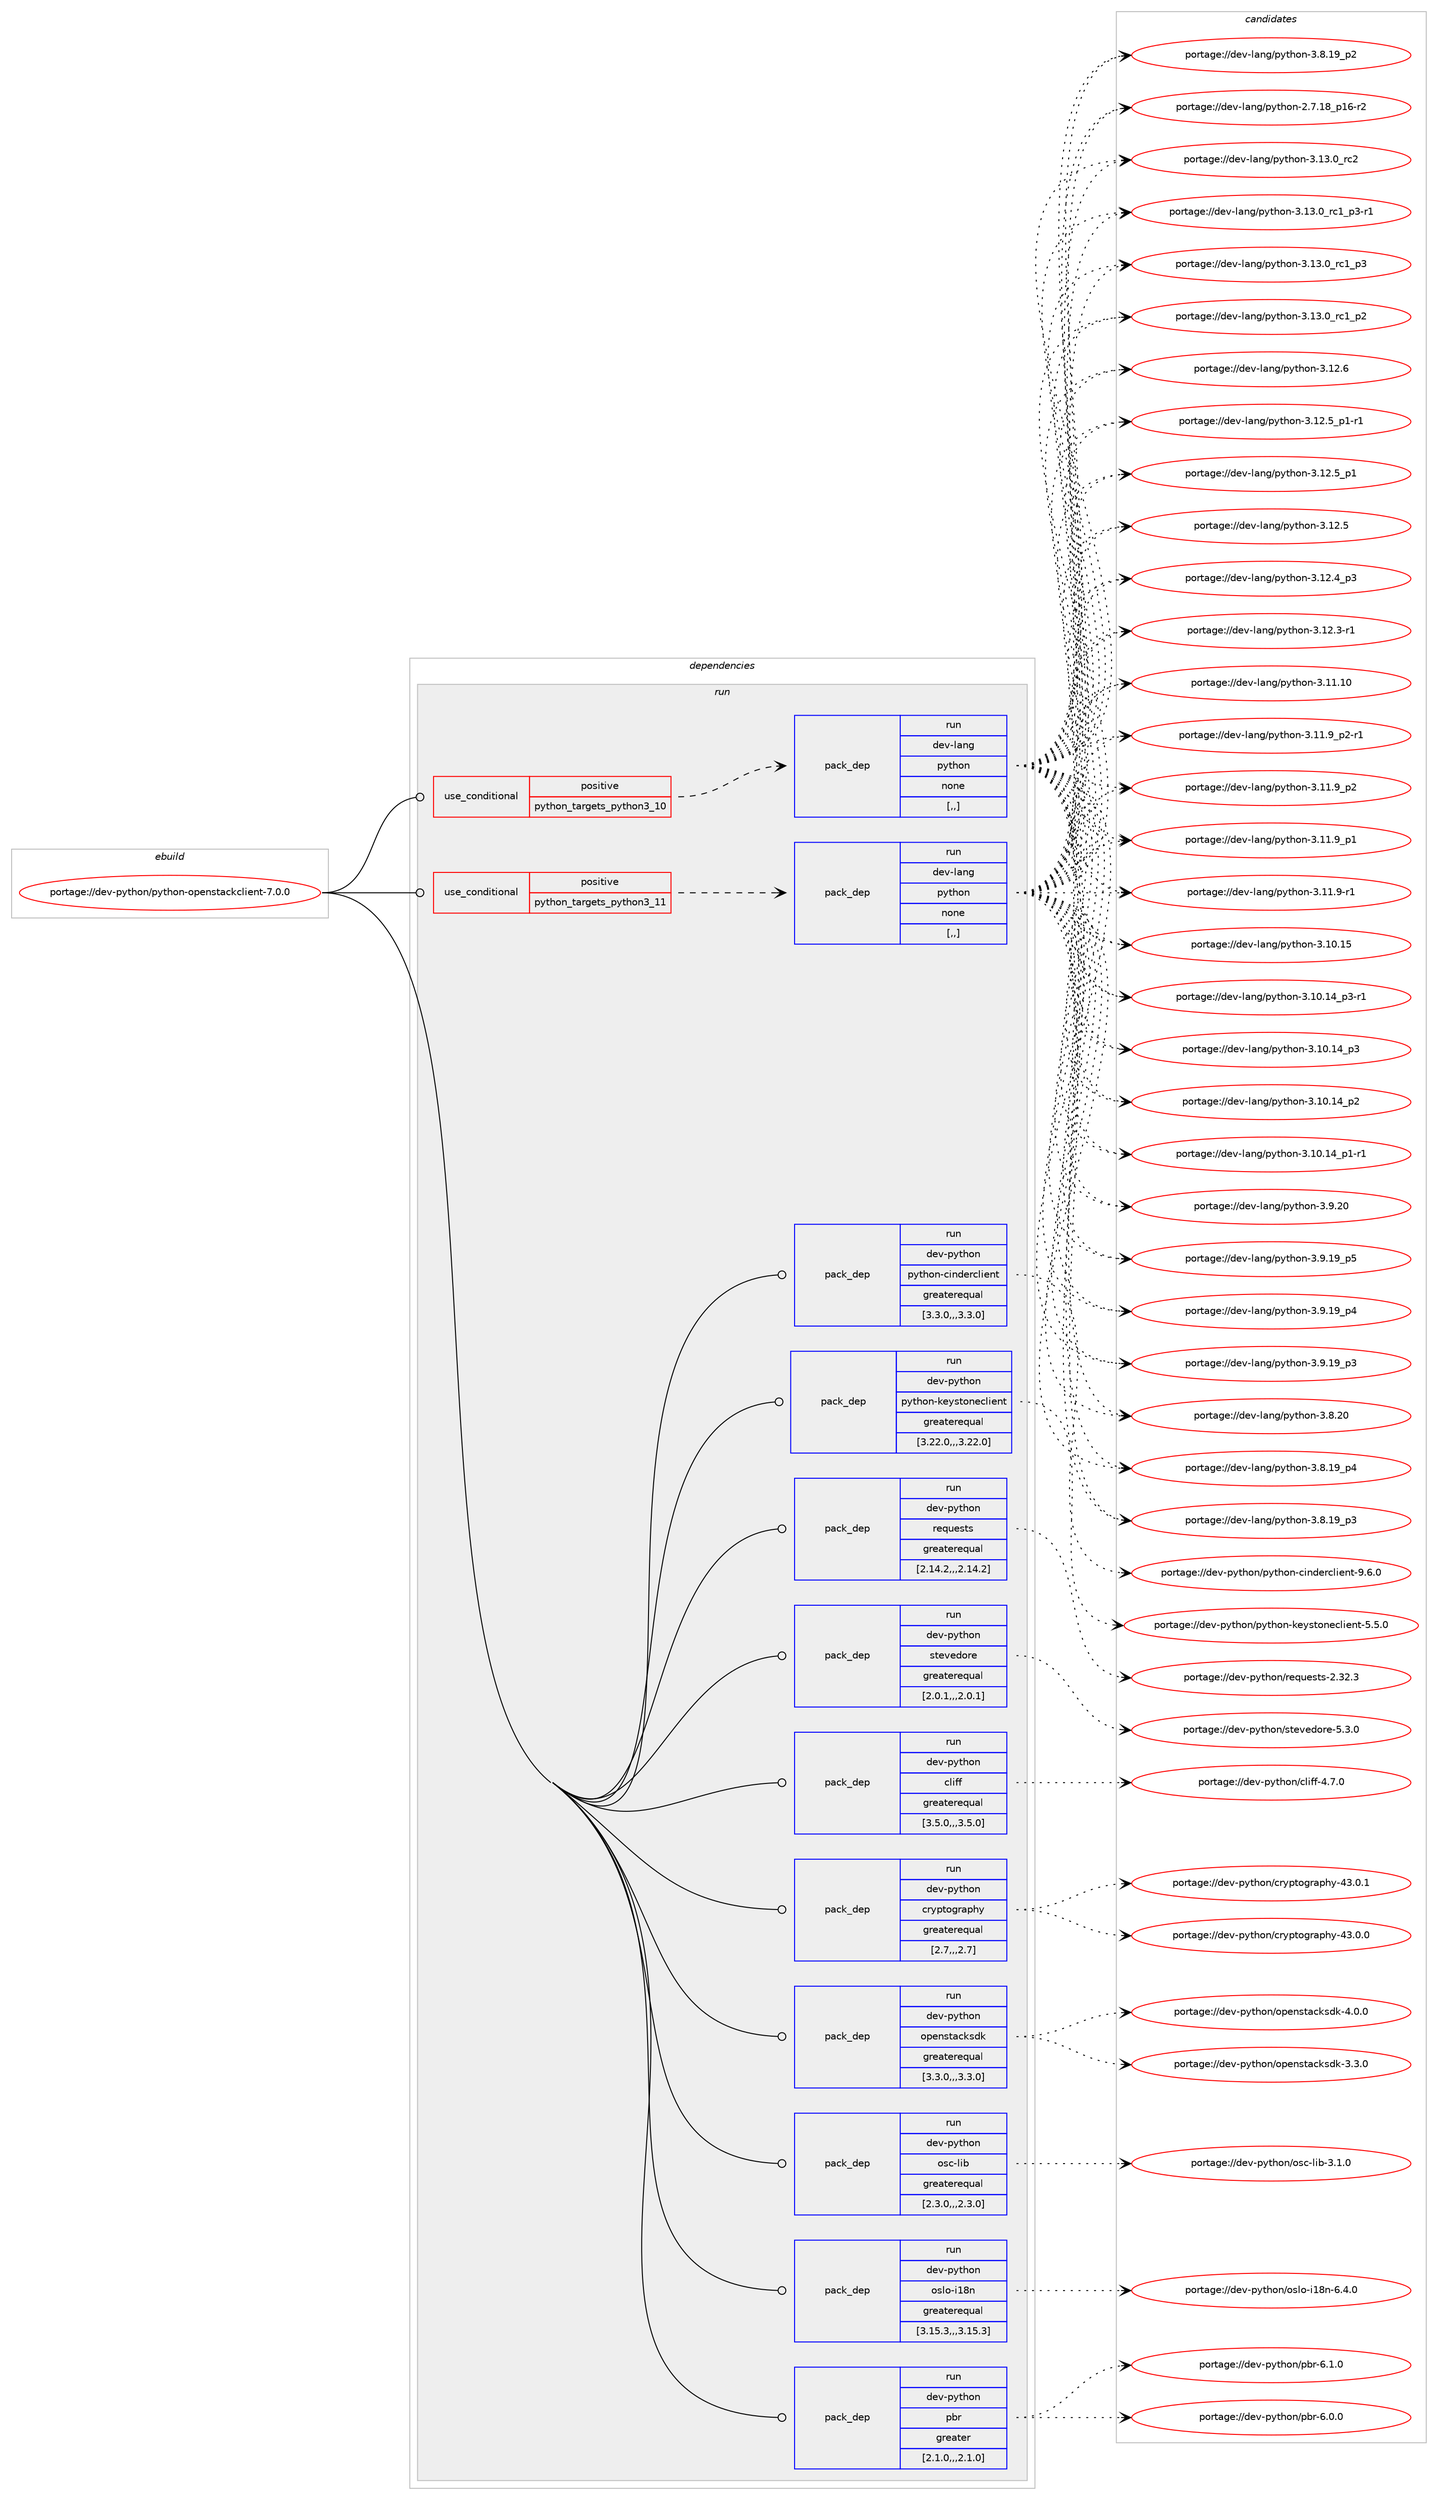 digraph prolog {

# *************
# Graph options
# *************

newrank=true;
concentrate=true;
compound=true;
graph [rankdir=LR,fontname=Helvetica,fontsize=10,ranksep=1.5];#, ranksep=2.5, nodesep=0.2];
edge  [arrowhead=vee];
node  [fontname=Helvetica,fontsize=10];

# **********
# The ebuild
# **********

subgraph cluster_leftcol {
color=gray;
label=<<i>ebuild</i>>;
id [label="portage://dev-python/python-openstackclient-7.0.0", color=red, width=4, href="../dev-python/python-openstackclient-7.0.0.svg"];
}

# ****************
# The dependencies
# ****************

subgraph cluster_midcol {
color=gray;
label=<<i>dependencies</i>>;
subgraph cluster_compile {
fillcolor="#eeeeee";
style=filled;
label=<<i>compile</i>>;
}
subgraph cluster_compileandrun {
fillcolor="#eeeeee";
style=filled;
label=<<i>compile and run</i>>;
}
subgraph cluster_run {
fillcolor="#eeeeee";
style=filled;
label=<<i>run</i>>;
subgraph cond168972 {
dependency655497 [label=<<TABLE BORDER="0" CELLBORDER="1" CELLSPACING="0" CELLPADDING="4"><TR><TD ROWSPAN="3" CELLPADDING="10">use_conditional</TD></TR><TR><TD>positive</TD></TR><TR><TD>python_targets_python3_10</TD></TR></TABLE>>, shape=none, color=red];
subgraph pack481667 {
dependency655498 [label=<<TABLE BORDER="0" CELLBORDER="1" CELLSPACING="0" CELLPADDING="4" WIDTH="220"><TR><TD ROWSPAN="6" CELLPADDING="30">pack_dep</TD></TR><TR><TD WIDTH="110">run</TD></TR><TR><TD>dev-lang</TD></TR><TR><TD>python</TD></TR><TR><TD>none</TD></TR><TR><TD>[,,]</TD></TR></TABLE>>, shape=none, color=blue];
}
dependency655497:e -> dependency655498:w [weight=20,style="dashed",arrowhead="vee"];
}
id:e -> dependency655497:w [weight=20,style="solid",arrowhead="odot"];
subgraph cond168973 {
dependency655499 [label=<<TABLE BORDER="0" CELLBORDER="1" CELLSPACING="0" CELLPADDING="4"><TR><TD ROWSPAN="3" CELLPADDING="10">use_conditional</TD></TR><TR><TD>positive</TD></TR><TR><TD>python_targets_python3_11</TD></TR></TABLE>>, shape=none, color=red];
subgraph pack481668 {
dependency655500 [label=<<TABLE BORDER="0" CELLBORDER="1" CELLSPACING="0" CELLPADDING="4" WIDTH="220"><TR><TD ROWSPAN="6" CELLPADDING="30">pack_dep</TD></TR><TR><TD WIDTH="110">run</TD></TR><TR><TD>dev-lang</TD></TR><TR><TD>python</TD></TR><TR><TD>none</TD></TR><TR><TD>[,,]</TD></TR></TABLE>>, shape=none, color=blue];
}
dependency655499:e -> dependency655500:w [weight=20,style="dashed",arrowhead="vee"];
}
id:e -> dependency655499:w [weight=20,style="solid",arrowhead="odot"];
subgraph pack481669 {
dependency655501 [label=<<TABLE BORDER="0" CELLBORDER="1" CELLSPACING="0" CELLPADDING="4" WIDTH="220"><TR><TD ROWSPAN="6" CELLPADDING="30">pack_dep</TD></TR><TR><TD WIDTH="110">run</TD></TR><TR><TD>dev-python</TD></TR><TR><TD>cliff</TD></TR><TR><TD>greaterequal</TD></TR><TR><TD>[3.5.0,,,3.5.0]</TD></TR></TABLE>>, shape=none, color=blue];
}
id:e -> dependency655501:w [weight=20,style="solid",arrowhead="odot"];
subgraph pack481670 {
dependency655502 [label=<<TABLE BORDER="0" CELLBORDER="1" CELLSPACING="0" CELLPADDING="4" WIDTH="220"><TR><TD ROWSPAN="6" CELLPADDING="30">pack_dep</TD></TR><TR><TD WIDTH="110">run</TD></TR><TR><TD>dev-python</TD></TR><TR><TD>cryptography</TD></TR><TR><TD>greaterequal</TD></TR><TR><TD>[2.7,,,2.7]</TD></TR></TABLE>>, shape=none, color=blue];
}
id:e -> dependency655502:w [weight=20,style="solid",arrowhead="odot"];
subgraph pack481671 {
dependency655503 [label=<<TABLE BORDER="0" CELLBORDER="1" CELLSPACING="0" CELLPADDING="4" WIDTH="220"><TR><TD ROWSPAN="6" CELLPADDING="30">pack_dep</TD></TR><TR><TD WIDTH="110">run</TD></TR><TR><TD>dev-python</TD></TR><TR><TD>openstacksdk</TD></TR><TR><TD>greaterequal</TD></TR><TR><TD>[3.3.0,,,3.3.0]</TD></TR></TABLE>>, shape=none, color=blue];
}
id:e -> dependency655503:w [weight=20,style="solid",arrowhead="odot"];
subgraph pack481672 {
dependency655504 [label=<<TABLE BORDER="0" CELLBORDER="1" CELLSPACING="0" CELLPADDING="4" WIDTH="220"><TR><TD ROWSPAN="6" CELLPADDING="30">pack_dep</TD></TR><TR><TD WIDTH="110">run</TD></TR><TR><TD>dev-python</TD></TR><TR><TD>osc-lib</TD></TR><TR><TD>greaterequal</TD></TR><TR><TD>[2.3.0,,,2.3.0]</TD></TR></TABLE>>, shape=none, color=blue];
}
id:e -> dependency655504:w [weight=20,style="solid",arrowhead="odot"];
subgraph pack481673 {
dependency655505 [label=<<TABLE BORDER="0" CELLBORDER="1" CELLSPACING="0" CELLPADDING="4" WIDTH="220"><TR><TD ROWSPAN="6" CELLPADDING="30">pack_dep</TD></TR><TR><TD WIDTH="110">run</TD></TR><TR><TD>dev-python</TD></TR><TR><TD>oslo-i18n</TD></TR><TR><TD>greaterequal</TD></TR><TR><TD>[3.15.3,,,3.15.3]</TD></TR></TABLE>>, shape=none, color=blue];
}
id:e -> dependency655505:w [weight=20,style="solid",arrowhead="odot"];
subgraph pack481674 {
dependency655506 [label=<<TABLE BORDER="0" CELLBORDER="1" CELLSPACING="0" CELLPADDING="4" WIDTH="220"><TR><TD ROWSPAN="6" CELLPADDING="30">pack_dep</TD></TR><TR><TD WIDTH="110">run</TD></TR><TR><TD>dev-python</TD></TR><TR><TD>pbr</TD></TR><TR><TD>greater</TD></TR><TR><TD>[2.1.0,,,2.1.0]</TD></TR></TABLE>>, shape=none, color=blue];
}
id:e -> dependency655506:w [weight=20,style="solid",arrowhead="odot"];
subgraph pack481675 {
dependency655507 [label=<<TABLE BORDER="0" CELLBORDER="1" CELLSPACING="0" CELLPADDING="4" WIDTH="220"><TR><TD ROWSPAN="6" CELLPADDING="30">pack_dep</TD></TR><TR><TD WIDTH="110">run</TD></TR><TR><TD>dev-python</TD></TR><TR><TD>python-cinderclient</TD></TR><TR><TD>greaterequal</TD></TR><TR><TD>[3.3.0,,,3.3.0]</TD></TR></TABLE>>, shape=none, color=blue];
}
id:e -> dependency655507:w [weight=20,style="solid",arrowhead="odot"];
subgraph pack481676 {
dependency655508 [label=<<TABLE BORDER="0" CELLBORDER="1" CELLSPACING="0" CELLPADDING="4" WIDTH="220"><TR><TD ROWSPAN="6" CELLPADDING="30">pack_dep</TD></TR><TR><TD WIDTH="110">run</TD></TR><TR><TD>dev-python</TD></TR><TR><TD>python-keystoneclient</TD></TR><TR><TD>greaterequal</TD></TR><TR><TD>[3.22.0,,,3.22.0]</TD></TR></TABLE>>, shape=none, color=blue];
}
id:e -> dependency655508:w [weight=20,style="solid",arrowhead="odot"];
subgraph pack481677 {
dependency655509 [label=<<TABLE BORDER="0" CELLBORDER="1" CELLSPACING="0" CELLPADDING="4" WIDTH="220"><TR><TD ROWSPAN="6" CELLPADDING="30">pack_dep</TD></TR><TR><TD WIDTH="110">run</TD></TR><TR><TD>dev-python</TD></TR><TR><TD>requests</TD></TR><TR><TD>greaterequal</TD></TR><TR><TD>[2.14.2,,,2.14.2]</TD></TR></TABLE>>, shape=none, color=blue];
}
id:e -> dependency655509:w [weight=20,style="solid",arrowhead="odot"];
subgraph pack481678 {
dependency655510 [label=<<TABLE BORDER="0" CELLBORDER="1" CELLSPACING="0" CELLPADDING="4" WIDTH="220"><TR><TD ROWSPAN="6" CELLPADDING="30">pack_dep</TD></TR><TR><TD WIDTH="110">run</TD></TR><TR><TD>dev-python</TD></TR><TR><TD>stevedore</TD></TR><TR><TD>greaterequal</TD></TR><TR><TD>[2.0.1,,,2.0.1]</TD></TR></TABLE>>, shape=none, color=blue];
}
id:e -> dependency655510:w [weight=20,style="solid",arrowhead="odot"];
}
}

# **************
# The candidates
# **************

subgraph cluster_choices {
rank=same;
color=gray;
label=<<i>candidates</i>>;

subgraph choice481667 {
color=black;
nodesep=1;
choice10010111845108971101034711212111610411111045514649514648951149950 [label="portage://dev-lang/python-3.13.0_rc2", color=red, width=4,href="../dev-lang/python-3.13.0_rc2.svg"];
choice1001011184510897110103471121211161041111104551464951464895114994995112514511449 [label="portage://dev-lang/python-3.13.0_rc1_p3-r1", color=red, width=4,href="../dev-lang/python-3.13.0_rc1_p3-r1.svg"];
choice100101118451089711010347112121116104111110455146495146489511499499511251 [label="portage://dev-lang/python-3.13.0_rc1_p3", color=red, width=4,href="../dev-lang/python-3.13.0_rc1_p3.svg"];
choice100101118451089711010347112121116104111110455146495146489511499499511250 [label="portage://dev-lang/python-3.13.0_rc1_p2", color=red, width=4,href="../dev-lang/python-3.13.0_rc1_p2.svg"];
choice10010111845108971101034711212111610411111045514649504654 [label="portage://dev-lang/python-3.12.6", color=red, width=4,href="../dev-lang/python-3.12.6.svg"];
choice1001011184510897110103471121211161041111104551464950465395112494511449 [label="portage://dev-lang/python-3.12.5_p1-r1", color=red, width=4,href="../dev-lang/python-3.12.5_p1-r1.svg"];
choice100101118451089711010347112121116104111110455146495046539511249 [label="portage://dev-lang/python-3.12.5_p1", color=red, width=4,href="../dev-lang/python-3.12.5_p1.svg"];
choice10010111845108971101034711212111610411111045514649504653 [label="portage://dev-lang/python-3.12.5", color=red, width=4,href="../dev-lang/python-3.12.5.svg"];
choice100101118451089711010347112121116104111110455146495046529511251 [label="portage://dev-lang/python-3.12.4_p3", color=red, width=4,href="../dev-lang/python-3.12.4_p3.svg"];
choice100101118451089711010347112121116104111110455146495046514511449 [label="portage://dev-lang/python-3.12.3-r1", color=red, width=4,href="../dev-lang/python-3.12.3-r1.svg"];
choice1001011184510897110103471121211161041111104551464949464948 [label="portage://dev-lang/python-3.11.10", color=red, width=4,href="../dev-lang/python-3.11.10.svg"];
choice1001011184510897110103471121211161041111104551464949465795112504511449 [label="portage://dev-lang/python-3.11.9_p2-r1", color=red, width=4,href="../dev-lang/python-3.11.9_p2-r1.svg"];
choice100101118451089711010347112121116104111110455146494946579511250 [label="portage://dev-lang/python-3.11.9_p2", color=red, width=4,href="../dev-lang/python-3.11.9_p2.svg"];
choice100101118451089711010347112121116104111110455146494946579511249 [label="portage://dev-lang/python-3.11.9_p1", color=red, width=4,href="../dev-lang/python-3.11.9_p1.svg"];
choice100101118451089711010347112121116104111110455146494946574511449 [label="portage://dev-lang/python-3.11.9-r1", color=red, width=4,href="../dev-lang/python-3.11.9-r1.svg"];
choice1001011184510897110103471121211161041111104551464948464953 [label="portage://dev-lang/python-3.10.15", color=red, width=4,href="../dev-lang/python-3.10.15.svg"];
choice100101118451089711010347112121116104111110455146494846495295112514511449 [label="portage://dev-lang/python-3.10.14_p3-r1", color=red, width=4,href="../dev-lang/python-3.10.14_p3-r1.svg"];
choice10010111845108971101034711212111610411111045514649484649529511251 [label="portage://dev-lang/python-3.10.14_p3", color=red, width=4,href="../dev-lang/python-3.10.14_p3.svg"];
choice10010111845108971101034711212111610411111045514649484649529511250 [label="portage://dev-lang/python-3.10.14_p2", color=red, width=4,href="../dev-lang/python-3.10.14_p2.svg"];
choice100101118451089711010347112121116104111110455146494846495295112494511449 [label="portage://dev-lang/python-3.10.14_p1-r1", color=red, width=4,href="../dev-lang/python-3.10.14_p1-r1.svg"];
choice10010111845108971101034711212111610411111045514657465048 [label="portage://dev-lang/python-3.9.20", color=red, width=4,href="../dev-lang/python-3.9.20.svg"];
choice100101118451089711010347112121116104111110455146574649579511253 [label="portage://dev-lang/python-3.9.19_p5", color=red, width=4,href="../dev-lang/python-3.9.19_p5.svg"];
choice100101118451089711010347112121116104111110455146574649579511252 [label="portage://dev-lang/python-3.9.19_p4", color=red, width=4,href="../dev-lang/python-3.9.19_p4.svg"];
choice100101118451089711010347112121116104111110455146574649579511251 [label="portage://dev-lang/python-3.9.19_p3", color=red, width=4,href="../dev-lang/python-3.9.19_p3.svg"];
choice10010111845108971101034711212111610411111045514656465048 [label="portage://dev-lang/python-3.8.20", color=red, width=4,href="../dev-lang/python-3.8.20.svg"];
choice100101118451089711010347112121116104111110455146564649579511252 [label="portage://dev-lang/python-3.8.19_p4", color=red, width=4,href="../dev-lang/python-3.8.19_p4.svg"];
choice100101118451089711010347112121116104111110455146564649579511251 [label="portage://dev-lang/python-3.8.19_p3", color=red, width=4,href="../dev-lang/python-3.8.19_p3.svg"];
choice100101118451089711010347112121116104111110455146564649579511250 [label="portage://dev-lang/python-3.8.19_p2", color=red, width=4,href="../dev-lang/python-3.8.19_p2.svg"];
choice100101118451089711010347112121116104111110455046554649569511249544511450 [label="portage://dev-lang/python-2.7.18_p16-r2", color=red, width=4,href="../dev-lang/python-2.7.18_p16-r2.svg"];
dependency655498:e -> choice10010111845108971101034711212111610411111045514649514648951149950:w [style=dotted,weight="100"];
dependency655498:e -> choice1001011184510897110103471121211161041111104551464951464895114994995112514511449:w [style=dotted,weight="100"];
dependency655498:e -> choice100101118451089711010347112121116104111110455146495146489511499499511251:w [style=dotted,weight="100"];
dependency655498:e -> choice100101118451089711010347112121116104111110455146495146489511499499511250:w [style=dotted,weight="100"];
dependency655498:e -> choice10010111845108971101034711212111610411111045514649504654:w [style=dotted,weight="100"];
dependency655498:e -> choice1001011184510897110103471121211161041111104551464950465395112494511449:w [style=dotted,weight="100"];
dependency655498:e -> choice100101118451089711010347112121116104111110455146495046539511249:w [style=dotted,weight="100"];
dependency655498:e -> choice10010111845108971101034711212111610411111045514649504653:w [style=dotted,weight="100"];
dependency655498:e -> choice100101118451089711010347112121116104111110455146495046529511251:w [style=dotted,weight="100"];
dependency655498:e -> choice100101118451089711010347112121116104111110455146495046514511449:w [style=dotted,weight="100"];
dependency655498:e -> choice1001011184510897110103471121211161041111104551464949464948:w [style=dotted,weight="100"];
dependency655498:e -> choice1001011184510897110103471121211161041111104551464949465795112504511449:w [style=dotted,weight="100"];
dependency655498:e -> choice100101118451089711010347112121116104111110455146494946579511250:w [style=dotted,weight="100"];
dependency655498:e -> choice100101118451089711010347112121116104111110455146494946579511249:w [style=dotted,weight="100"];
dependency655498:e -> choice100101118451089711010347112121116104111110455146494946574511449:w [style=dotted,weight="100"];
dependency655498:e -> choice1001011184510897110103471121211161041111104551464948464953:w [style=dotted,weight="100"];
dependency655498:e -> choice100101118451089711010347112121116104111110455146494846495295112514511449:w [style=dotted,weight="100"];
dependency655498:e -> choice10010111845108971101034711212111610411111045514649484649529511251:w [style=dotted,weight="100"];
dependency655498:e -> choice10010111845108971101034711212111610411111045514649484649529511250:w [style=dotted,weight="100"];
dependency655498:e -> choice100101118451089711010347112121116104111110455146494846495295112494511449:w [style=dotted,weight="100"];
dependency655498:e -> choice10010111845108971101034711212111610411111045514657465048:w [style=dotted,weight="100"];
dependency655498:e -> choice100101118451089711010347112121116104111110455146574649579511253:w [style=dotted,weight="100"];
dependency655498:e -> choice100101118451089711010347112121116104111110455146574649579511252:w [style=dotted,weight="100"];
dependency655498:e -> choice100101118451089711010347112121116104111110455146574649579511251:w [style=dotted,weight="100"];
dependency655498:e -> choice10010111845108971101034711212111610411111045514656465048:w [style=dotted,weight="100"];
dependency655498:e -> choice100101118451089711010347112121116104111110455146564649579511252:w [style=dotted,weight="100"];
dependency655498:e -> choice100101118451089711010347112121116104111110455146564649579511251:w [style=dotted,weight="100"];
dependency655498:e -> choice100101118451089711010347112121116104111110455146564649579511250:w [style=dotted,weight="100"];
dependency655498:e -> choice100101118451089711010347112121116104111110455046554649569511249544511450:w [style=dotted,weight="100"];
}
subgraph choice481668 {
color=black;
nodesep=1;
choice10010111845108971101034711212111610411111045514649514648951149950 [label="portage://dev-lang/python-3.13.0_rc2", color=red, width=4,href="../dev-lang/python-3.13.0_rc2.svg"];
choice1001011184510897110103471121211161041111104551464951464895114994995112514511449 [label="portage://dev-lang/python-3.13.0_rc1_p3-r1", color=red, width=4,href="../dev-lang/python-3.13.0_rc1_p3-r1.svg"];
choice100101118451089711010347112121116104111110455146495146489511499499511251 [label="portage://dev-lang/python-3.13.0_rc1_p3", color=red, width=4,href="../dev-lang/python-3.13.0_rc1_p3.svg"];
choice100101118451089711010347112121116104111110455146495146489511499499511250 [label="portage://dev-lang/python-3.13.0_rc1_p2", color=red, width=4,href="../dev-lang/python-3.13.0_rc1_p2.svg"];
choice10010111845108971101034711212111610411111045514649504654 [label="portage://dev-lang/python-3.12.6", color=red, width=4,href="../dev-lang/python-3.12.6.svg"];
choice1001011184510897110103471121211161041111104551464950465395112494511449 [label="portage://dev-lang/python-3.12.5_p1-r1", color=red, width=4,href="../dev-lang/python-3.12.5_p1-r1.svg"];
choice100101118451089711010347112121116104111110455146495046539511249 [label="portage://dev-lang/python-3.12.5_p1", color=red, width=4,href="../dev-lang/python-3.12.5_p1.svg"];
choice10010111845108971101034711212111610411111045514649504653 [label="portage://dev-lang/python-3.12.5", color=red, width=4,href="../dev-lang/python-3.12.5.svg"];
choice100101118451089711010347112121116104111110455146495046529511251 [label="portage://dev-lang/python-3.12.4_p3", color=red, width=4,href="../dev-lang/python-3.12.4_p3.svg"];
choice100101118451089711010347112121116104111110455146495046514511449 [label="portage://dev-lang/python-3.12.3-r1", color=red, width=4,href="../dev-lang/python-3.12.3-r1.svg"];
choice1001011184510897110103471121211161041111104551464949464948 [label="portage://dev-lang/python-3.11.10", color=red, width=4,href="../dev-lang/python-3.11.10.svg"];
choice1001011184510897110103471121211161041111104551464949465795112504511449 [label="portage://dev-lang/python-3.11.9_p2-r1", color=red, width=4,href="../dev-lang/python-3.11.9_p2-r1.svg"];
choice100101118451089711010347112121116104111110455146494946579511250 [label="portage://dev-lang/python-3.11.9_p2", color=red, width=4,href="../dev-lang/python-3.11.9_p2.svg"];
choice100101118451089711010347112121116104111110455146494946579511249 [label="portage://dev-lang/python-3.11.9_p1", color=red, width=4,href="../dev-lang/python-3.11.9_p1.svg"];
choice100101118451089711010347112121116104111110455146494946574511449 [label="portage://dev-lang/python-3.11.9-r1", color=red, width=4,href="../dev-lang/python-3.11.9-r1.svg"];
choice1001011184510897110103471121211161041111104551464948464953 [label="portage://dev-lang/python-3.10.15", color=red, width=4,href="../dev-lang/python-3.10.15.svg"];
choice100101118451089711010347112121116104111110455146494846495295112514511449 [label="portage://dev-lang/python-3.10.14_p3-r1", color=red, width=4,href="../dev-lang/python-3.10.14_p3-r1.svg"];
choice10010111845108971101034711212111610411111045514649484649529511251 [label="portage://dev-lang/python-3.10.14_p3", color=red, width=4,href="../dev-lang/python-3.10.14_p3.svg"];
choice10010111845108971101034711212111610411111045514649484649529511250 [label="portage://dev-lang/python-3.10.14_p2", color=red, width=4,href="../dev-lang/python-3.10.14_p2.svg"];
choice100101118451089711010347112121116104111110455146494846495295112494511449 [label="portage://dev-lang/python-3.10.14_p1-r1", color=red, width=4,href="../dev-lang/python-3.10.14_p1-r1.svg"];
choice10010111845108971101034711212111610411111045514657465048 [label="portage://dev-lang/python-3.9.20", color=red, width=4,href="../dev-lang/python-3.9.20.svg"];
choice100101118451089711010347112121116104111110455146574649579511253 [label="portage://dev-lang/python-3.9.19_p5", color=red, width=4,href="../dev-lang/python-3.9.19_p5.svg"];
choice100101118451089711010347112121116104111110455146574649579511252 [label="portage://dev-lang/python-3.9.19_p4", color=red, width=4,href="../dev-lang/python-3.9.19_p4.svg"];
choice100101118451089711010347112121116104111110455146574649579511251 [label="portage://dev-lang/python-3.9.19_p3", color=red, width=4,href="../dev-lang/python-3.9.19_p3.svg"];
choice10010111845108971101034711212111610411111045514656465048 [label="portage://dev-lang/python-3.8.20", color=red, width=4,href="../dev-lang/python-3.8.20.svg"];
choice100101118451089711010347112121116104111110455146564649579511252 [label="portage://dev-lang/python-3.8.19_p4", color=red, width=4,href="../dev-lang/python-3.8.19_p4.svg"];
choice100101118451089711010347112121116104111110455146564649579511251 [label="portage://dev-lang/python-3.8.19_p3", color=red, width=4,href="../dev-lang/python-3.8.19_p3.svg"];
choice100101118451089711010347112121116104111110455146564649579511250 [label="portage://dev-lang/python-3.8.19_p2", color=red, width=4,href="../dev-lang/python-3.8.19_p2.svg"];
choice100101118451089711010347112121116104111110455046554649569511249544511450 [label="portage://dev-lang/python-2.7.18_p16-r2", color=red, width=4,href="../dev-lang/python-2.7.18_p16-r2.svg"];
dependency655500:e -> choice10010111845108971101034711212111610411111045514649514648951149950:w [style=dotted,weight="100"];
dependency655500:e -> choice1001011184510897110103471121211161041111104551464951464895114994995112514511449:w [style=dotted,weight="100"];
dependency655500:e -> choice100101118451089711010347112121116104111110455146495146489511499499511251:w [style=dotted,weight="100"];
dependency655500:e -> choice100101118451089711010347112121116104111110455146495146489511499499511250:w [style=dotted,weight="100"];
dependency655500:e -> choice10010111845108971101034711212111610411111045514649504654:w [style=dotted,weight="100"];
dependency655500:e -> choice1001011184510897110103471121211161041111104551464950465395112494511449:w [style=dotted,weight="100"];
dependency655500:e -> choice100101118451089711010347112121116104111110455146495046539511249:w [style=dotted,weight="100"];
dependency655500:e -> choice10010111845108971101034711212111610411111045514649504653:w [style=dotted,weight="100"];
dependency655500:e -> choice100101118451089711010347112121116104111110455146495046529511251:w [style=dotted,weight="100"];
dependency655500:e -> choice100101118451089711010347112121116104111110455146495046514511449:w [style=dotted,weight="100"];
dependency655500:e -> choice1001011184510897110103471121211161041111104551464949464948:w [style=dotted,weight="100"];
dependency655500:e -> choice1001011184510897110103471121211161041111104551464949465795112504511449:w [style=dotted,weight="100"];
dependency655500:e -> choice100101118451089711010347112121116104111110455146494946579511250:w [style=dotted,weight="100"];
dependency655500:e -> choice100101118451089711010347112121116104111110455146494946579511249:w [style=dotted,weight="100"];
dependency655500:e -> choice100101118451089711010347112121116104111110455146494946574511449:w [style=dotted,weight="100"];
dependency655500:e -> choice1001011184510897110103471121211161041111104551464948464953:w [style=dotted,weight="100"];
dependency655500:e -> choice100101118451089711010347112121116104111110455146494846495295112514511449:w [style=dotted,weight="100"];
dependency655500:e -> choice10010111845108971101034711212111610411111045514649484649529511251:w [style=dotted,weight="100"];
dependency655500:e -> choice10010111845108971101034711212111610411111045514649484649529511250:w [style=dotted,weight="100"];
dependency655500:e -> choice100101118451089711010347112121116104111110455146494846495295112494511449:w [style=dotted,weight="100"];
dependency655500:e -> choice10010111845108971101034711212111610411111045514657465048:w [style=dotted,weight="100"];
dependency655500:e -> choice100101118451089711010347112121116104111110455146574649579511253:w [style=dotted,weight="100"];
dependency655500:e -> choice100101118451089711010347112121116104111110455146574649579511252:w [style=dotted,weight="100"];
dependency655500:e -> choice100101118451089711010347112121116104111110455146574649579511251:w [style=dotted,weight="100"];
dependency655500:e -> choice10010111845108971101034711212111610411111045514656465048:w [style=dotted,weight="100"];
dependency655500:e -> choice100101118451089711010347112121116104111110455146564649579511252:w [style=dotted,weight="100"];
dependency655500:e -> choice100101118451089711010347112121116104111110455146564649579511251:w [style=dotted,weight="100"];
dependency655500:e -> choice100101118451089711010347112121116104111110455146564649579511250:w [style=dotted,weight="100"];
dependency655500:e -> choice100101118451089711010347112121116104111110455046554649569511249544511450:w [style=dotted,weight="100"];
}
subgraph choice481669 {
color=black;
nodesep=1;
choice100101118451121211161041111104799108105102102455246554648 [label="portage://dev-python/cliff-4.7.0", color=red, width=4,href="../dev-python/cliff-4.7.0.svg"];
dependency655501:e -> choice100101118451121211161041111104799108105102102455246554648:w [style=dotted,weight="100"];
}
subgraph choice481670 {
color=black;
nodesep=1;
choice1001011184511212111610411111047991141211121161111031149711210412145525146484649 [label="portage://dev-python/cryptography-43.0.1", color=red, width=4,href="../dev-python/cryptography-43.0.1.svg"];
choice1001011184511212111610411111047991141211121161111031149711210412145525146484648 [label="portage://dev-python/cryptography-43.0.0", color=red, width=4,href="../dev-python/cryptography-43.0.0.svg"];
dependency655502:e -> choice1001011184511212111610411111047991141211121161111031149711210412145525146484649:w [style=dotted,weight="100"];
dependency655502:e -> choice1001011184511212111610411111047991141211121161111031149711210412145525146484648:w [style=dotted,weight="100"];
}
subgraph choice481671 {
color=black;
nodesep=1;
choice10010111845112121116104111110471111121011101151169799107115100107455246484648 [label="portage://dev-python/openstacksdk-4.0.0", color=red, width=4,href="../dev-python/openstacksdk-4.0.0.svg"];
choice10010111845112121116104111110471111121011101151169799107115100107455146514648 [label="portage://dev-python/openstacksdk-3.3.0", color=red, width=4,href="../dev-python/openstacksdk-3.3.0.svg"];
dependency655503:e -> choice10010111845112121116104111110471111121011101151169799107115100107455246484648:w [style=dotted,weight="100"];
dependency655503:e -> choice10010111845112121116104111110471111121011101151169799107115100107455146514648:w [style=dotted,weight="100"];
}
subgraph choice481672 {
color=black;
nodesep=1;
choice1001011184511212111610411111047111115994510810598455146494648 [label="portage://dev-python/osc-lib-3.1.0", color=red, width=4,href="../dev-python/osc-lib-3.1.0.svg"];
dependency655504:e -> choice1001011184511212111610411111047111115994510810598455146494648:w [style=dotted,weight="100"];
}
subgraph choice481673 {
color=black;
nodesep=1;
choice1001011184511212111610411111047111115108111451054956110455446524648 [label="portage://dev-python/oslo-i18n-6.4.0", color=red, width=4,href="../dev-python/oslo-i18n-6.4.0.svg"];
dependency655505:e -> choice1001011184511212111610411111047111115108111451054956110455446524648:w [style=dotted,weight="100"];
}
subgraph choice481674 {
color=black;
nodesep=1;
choice100101118451121211161041111104711298114455446494648 [label="portage://dev-python/pbr-6.1.0", color=red, width=4,href="../dev-python/pbr-6.1.0.svg"];
choice100101118451121211161041111104711298114455446484648 [label="portage://dev-python/pbr-6.0.0", color=red, width=4,href="../dev-python/pbr-6.0.0.svg"];
dependency655506:e -> choice100101118451121211161041111104711298114455446494648:w [style=dotted,weight="100"];
dependency655506:e -> choice100101118451121211161041111104711298114455446484648:w [style=dotted,weight="100"];
}
subgraph choice481675 {
color=black;
nodesep=1;
choice1001011184511212111610411111047112121116104111110459910511010010111499108105101110116455746544648 [label="portage://dev-python/python-cinderclient-9.6.0", color=red, width=4,href="../dev-python/python-cinderclient-9.6.0.svg"];
dependency655507:e -> choice1001011184511212111610411111047112121116104111110459910511010010111499108105101110116455746544648:w [style=dotted,weight="100"];
}
subgraph choice481676 {
color=black;
nodesep=1;
choice10010111845112121116104111110471121211161041111104510710112111511611111010199108105101110116455346534648 [label="portage://dev-python/python-keystoneclient-5.5.0", color=red, width=4,href="../dev-python/python-keystoneclient-5.5.0.svg"];
dependency655508:e -> choice10010111845112121116104111110471121211161041111104510710112111511611111010199108105101110116455346534648:w [style=dotted,weight="100"];
}
subgraph choice481677 {
color=black;
nodesep=1;
choice100101118451121211161041111104711410111311710111511611545504651504651 [label="portage://dev-python/requests-2.32.3", color=red, width=4,href="../dev-python/requests-2.32.3.svg"];
dependency655509:e -> choice100101118451121211161041111104711410111311710111511611545504651504651:w [style=dotted,weight="100"];
}
subgraph choice481678 {
color=black;
nodesep=1;
choice1001011184511212111610411111047115116101118101100111114101455346514648 [label="portage://dev-python/stevedore-5.3.0", color=red, width=4,href="../dev-python/stevedore-5.3.0.svg"];
dependency655510:e -> choice1001011184511212111610411111047115116101118101100111114101455346514648:w [style=dotted,weight="100"];
}
}

}
